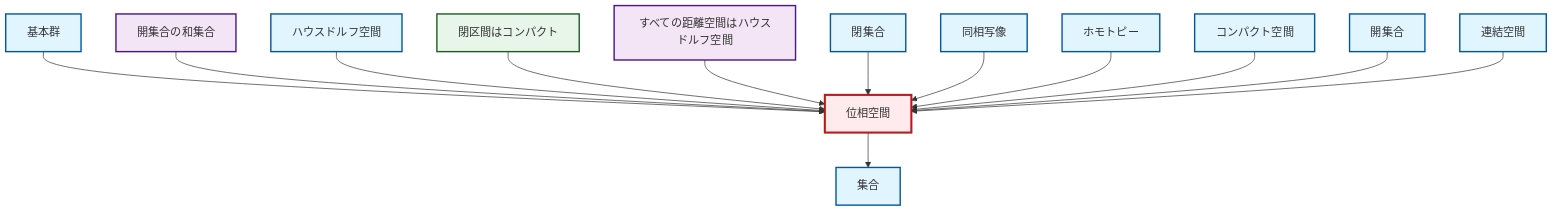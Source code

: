 graph TD
    classDef definition fill:#e1f5fe,stroke:#01579b,stroke-width:2px
    classDef theorem fill:#f3e5f5,stroke:#4a148c,stroke-width:2px
    classDef axiom fill:#fff3e0,stroke:#e65100,stroke-width:2px
    classDef example fill:#e8f5e9,stroke:#1b5e20,stroke-width:2px
    classDef current fill:#ffebee,stroke:#b71c1c,stroke-width:3px
    def-topological-space["位相空間"]:::definition
    ex-closed-interval-compact["閉区間はコンパクト"]:::example
    thm-union-open-sets["開集合の和集合"]:::theorem
    def-fundamental-group["基本群"]:::definition
    def-hausdorff["ハウスドルフ空間"]:::definition
    def-homotopy["ホモトピー"]:::definition
    def-compact["コンパクト空間"]:::definition
    def-open-set["開集合"]:::definition
    def-closed-set["閉集合"]:::definition
    def-set["集合"]:::definition
    def-homeomorphism["同相写像"]:::definition
    def-connected["連結空間"]:::definition
    thm-metric-hausdorff["すべての距離空間はハウスドルフ空間"]:::theorem
    def-fundamental-group --> def-topological-space
    thm-union-open-sets --> def-topological-space
    def-hausdorff --> def-topological-space
    ex-closed-interval-compact --> def-topological-space
    thm-metric-hausdorff --> def-topological-space
    def-closed-set --> def-topological-space
    def-homeomorphism --> def-topological-space
    def-homotopy --> def-topological-space
    def-topological-space --> def-set
    def-compact --> def-topological-space
    def-open-set --> def-topological-space
    def-connected --> def-topological-space
    class def-topological-space current